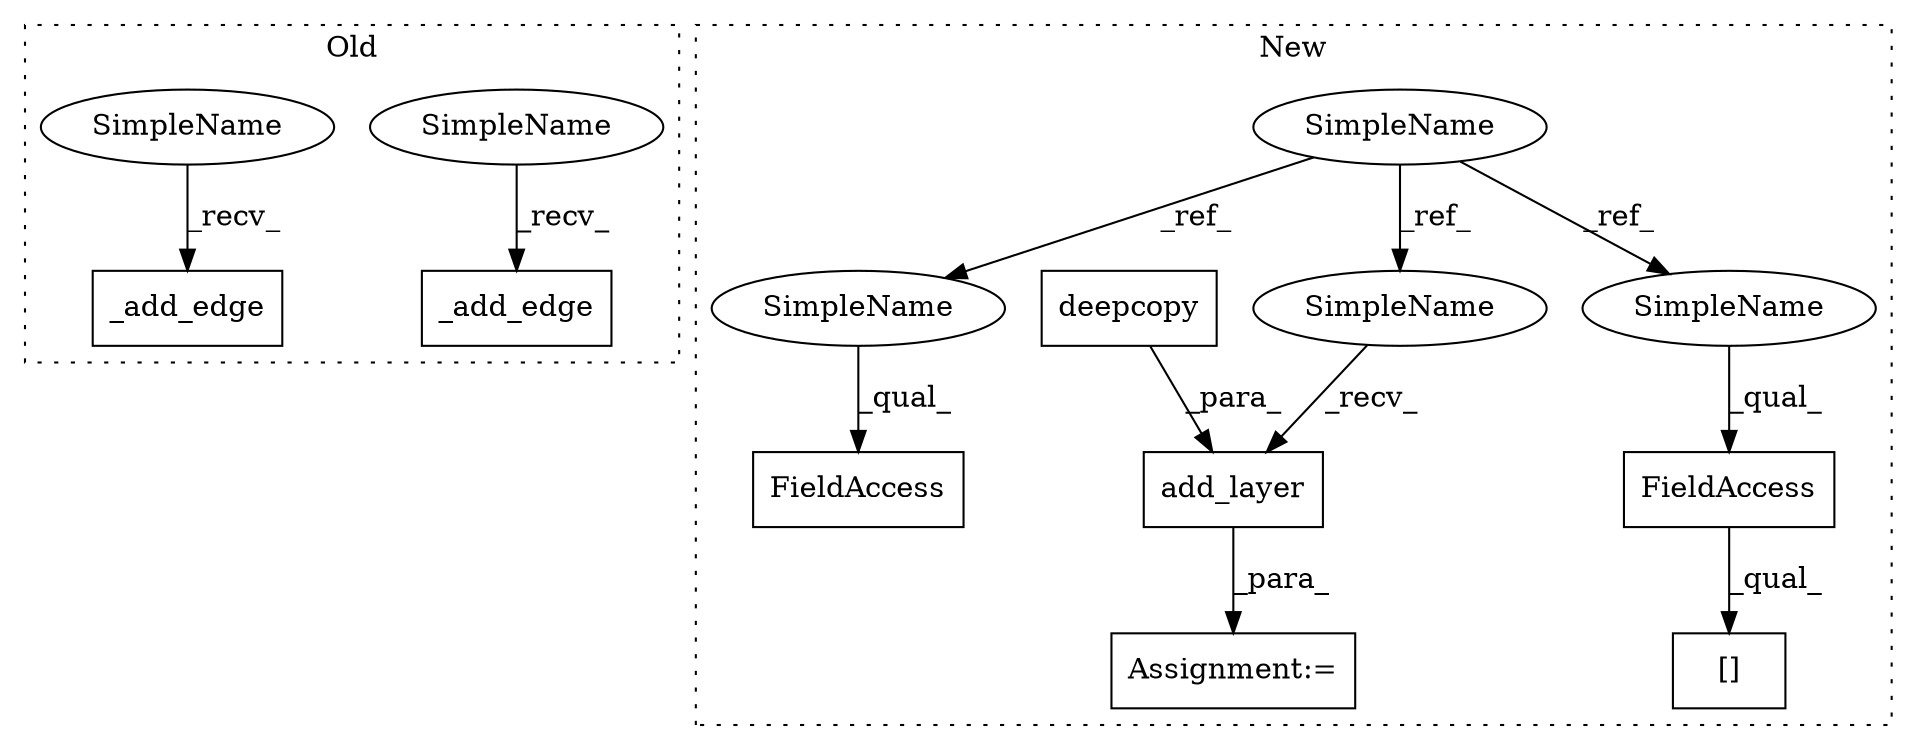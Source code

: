 digraph G {
subgraph cluster0 {
1 [label="_add_edge" a="32" s="19568,19608" l="10,1" shape="box"];
4 [label="_add_edge" a="32" s="18116,18168" l="10,1" shape="box"];
13 [label="SimpleName" a="42" s="19563" l="4" shape="ellipse"];
14 [label="SimpleName" a="42" s="18111" l="4" shape="ellipse"];
label = "Old";
style="dotted";
}
subgraph cluster1 {
2 [label="add_layer" a="32" s="18521,18581" l="10,1" shape="box"];
3 [label="SimpleName" a="42" s="17484" l="4" shape="ellipse"];
5 [label="FieldAccess" a="22" s="18832" l="14" shape="box"];
6 [label="[]" a="2" s="18832,18864" l="15,1" shape="box"];
7 [label="FieldAccess" a="22" s="19345" l="14" shape="box"];
8 [label="deepcopy" a="32" s="18531,18565" l="9,1" shape="box"];
9 [label="Assignment:=" a="7" s="19009" l="1" shape="box"];
10 [label="SimpleName" a="42" s="19345" l="4" shape="ellipse"];
11 [label="SimpleName" a="42" s="18516" l="4" shape="ellipse"];
12 [label="SimpleName" a="42" s="18832" l="4" shape="ellipse"];
label = "New";
style="dotted";
}
2 -> 9 [label="_para_"];
3 -> 11 [label="_ref_"];
3 -> 10 [label="_ref_"];
3 -> 12 [label="_ref_"];
5 -> 6 [label="_qual_"];
8 -> 2 [label="_para_"];
10 -> 7 [label="_qual_"];
11 -> 2 [label="_recv_"];
12 -> 5 [label="_qual_"];
13 -> 1 [label="_recv_"];
14 -> 4 [label="_recv_"];
}